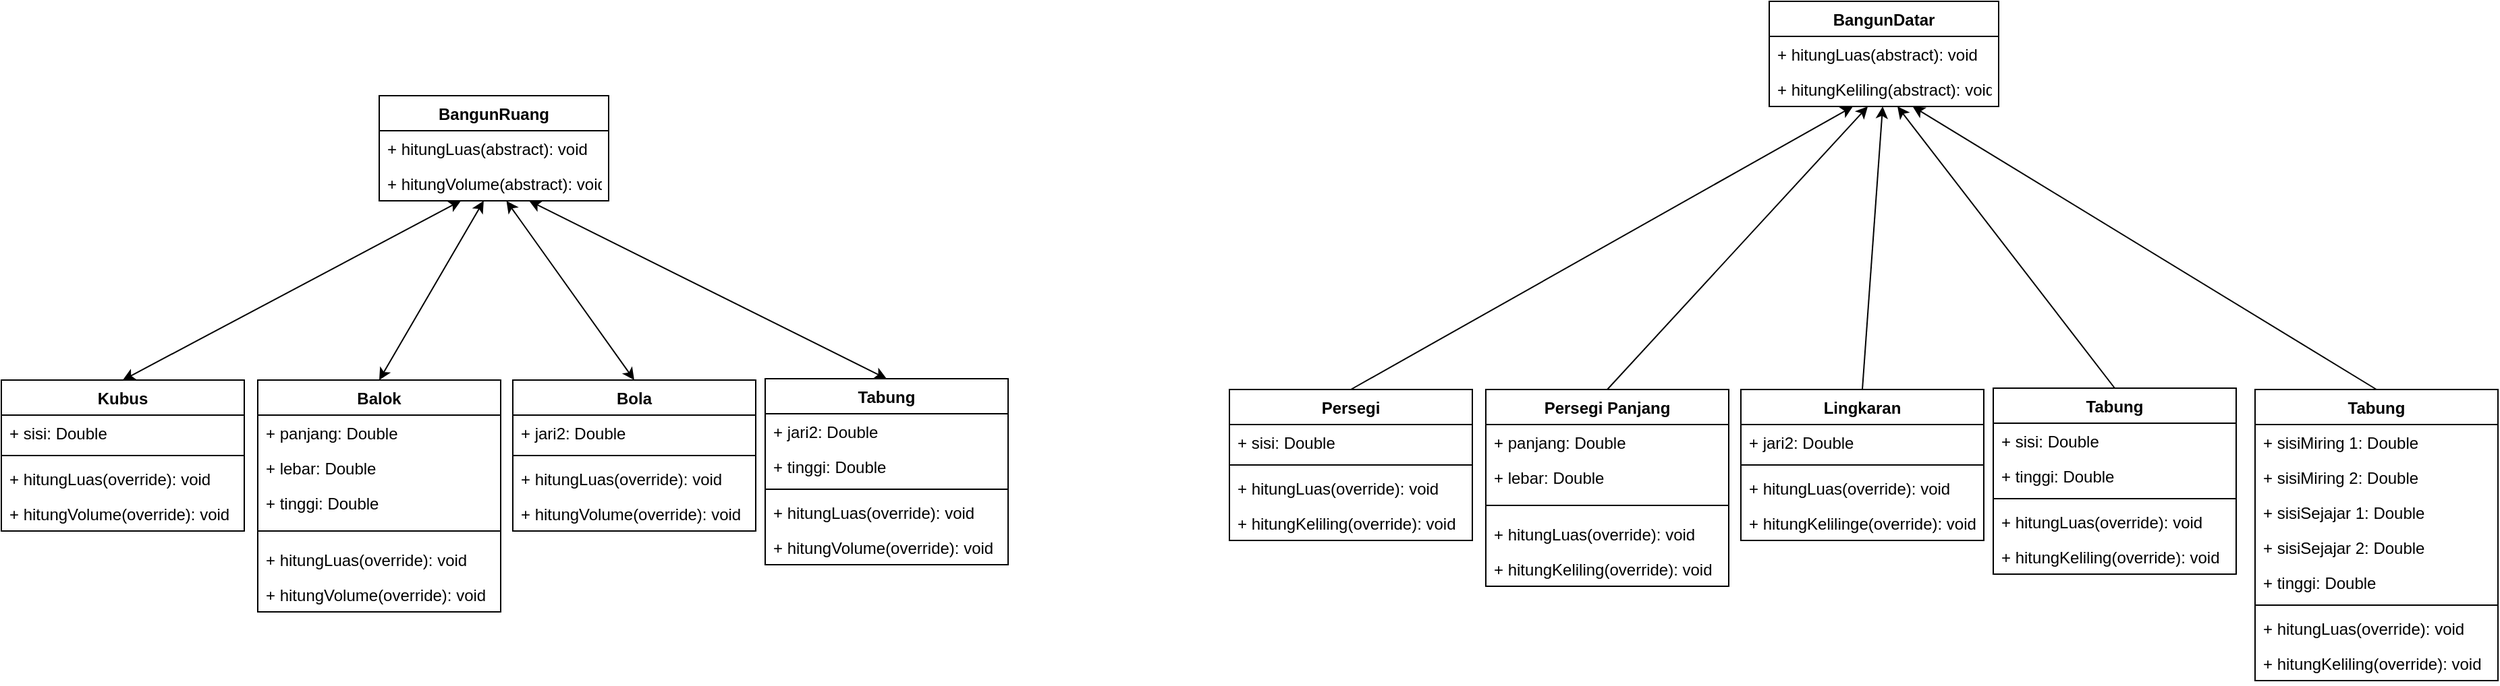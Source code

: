 <mxfile version="20.6.2" type="device"><diagram id="4y7xOIXiX_H9jTK7LB7t" name="Halaman-1"><mxGraphModel dx="3793" dy="1374" grid="1" gridSize="10" guides="1" tooltips="1" connect="1" arrows="1" fold="1" page="1" pageScale="1" pageWidth="827" pageHeight="1169" math="0" shadow="0"><root><mxCell id="0"/><mxCell id="1" parent="0"/><mxCell id="mXxxIzBLbZzkYNb1fN9r-1" value="BangunRuang" style="swimlane;fontStyle=1;align=center;verticalAlign=top;childLayout=stackLayout;horizontal=1;startSize=26;horizontalStack=0;resizeParent=1;resizeParentMax=0;resizeLast=0;collapsible=1;marginBottom=0;" vertex="1" parent="1"><mxGeometry x="-90" y="150" width="170" height="78" as="geometry"/></mxCell><mxCell id="mXxxIzBLbZzkYNb1fN9r-4" value="+ hitungLuas(abstract): void" style="text;strokeColor=none;fillColor=none;align=left;verticalAlign=top;spacingLeft=4;spacingRight=4;overflow=hidden;rotatable=0;points=[[0,0.5],[1,0.5]];portConstraint=eastwest;" vertex="1" parent="mXxxIzBLbZzkYNb1fN9r-1"><mxGeometry y="26" width="170" height="26" as="geometry"/></mxCell><mxCell id="mXxxIzBLbZzkYNb1fN9r-5" value="+ hitungVolume(abstract): void" style="text;strokeColor=none;fillColor=none;align=left;verticalAlign=top;spacingLeft=4;spacingRight=4;overflow=hidden;rotatable=0;points=[[0,0.5],[1,0.5]];portConstraint=eastwest;" vertex="1" parent="mXxxIzBLbZzkYNb1fN9r-1"><mxGeometry y="52" width="170" height="26" as="geometry"/></mxCell><mxCell id="mXxxIzBLbZzkYNb1fN9r-6" value="BangunDatar" style="swimlane;fontStyle=1;align=center;verticalAlign=top;childLayout=stackLayout;horizontal=1;startSize=26;horizontalStack=0;resizeParent=1;resizeParentMax=0;resizeLast=0;collapsible=1;marginBottom=0;" vertex="1" parent="1"><mxGeometry x="940" y="80" width="170" height="78" as="geometry"/></mxCell><mxCell id="mXxxIzBLbZzkYNb1fN9r-7" value="+ hitungLuas(abstract): void" style="text;strokeColor=none;fillColor=none;align=left;verticalAlign=top;spacingLeft=4;spacingRight=4;overflow=hidden;rotatable=0;points=[[0,0.5],[1,0.5]];portConstraint=eastwest;" vertex="1" parent="mXxxIzBLbZzkYNb1fN9r-6"><mxGeometry y="26" width="170" height="26" as="geometry"/></mxCell><mxCell id="mXxxIzBLbZzkYNb1fN9r-8" value="+ hitungKeliling(abstract): void" style="text;strokeColor=none;fillColor=none;align=left;verticalAlign=top;spacingLeft=4;spacingRight=4;overflow=hidden;rotatable=0;points=[[0,0.5],[1,0.5]];portConstraint=eastwest;" vertex="1" parent="mXxxIzBLbZzkYNb1fN9r-6"><mxGeometry y="52" width="170" height="26" as="geometry"/></mxCell><mxCell id="mXxxIzBLbZzkYNb1fN9r-12" value="Kubus" style="swimlane;fontStyle=1;align=center;verticalAlign=top;childLayout=stackLayout;horizontal=1;startSize=26;horizontalStack=0;resizeParent=1;resizeParentMax=0;resizeLast=0;collapsible=1;marginBottom=0;" vertex="1" parent="1"><mxGeometry x="-370" y="361" width="180" height="112" as="geometry"/></mxCell><mxCell id="mXxxIzBLbZzkYNb1fN9r-13" value="+ sisi: Double" style="text;strokeColor=none;fillColor=none;align=left;verticalAlign=top;spacingLeft=4;spacingRight=4;overflow=hidden;rotatable=0;points=[[0,0.5],[1,0.5]];portConstraint=eastwest;" vertex="1" parent="mXxxIzBLbZzkYNb1fN9r-12"><mxGeometry y="26" width="180" height="26" as="geometry"/></mxCell><mxCell id="mXxxIzBLbZzkYNb1fN9r-14" value="" style="line;strokeWidth=1;fillColor=none;align=left;verticalAlign=middle;spacingTop=-1;spacingLeft=3;spacingRight=3;rotatable=0;labelPosition=right;points=[];portConstraint=eastwest;strokeColor=inherit;" vertex="1" parent="mXxxIzBLbZzkYNb1fN9r-12"><mxGeometry y="52" width="180" height="8" as="geometry"/></mxCell><mxCell id="mXxxIzBLbZzkYNb1fN9r-16" value="+ hitungLuas(override): void" style="text;strokeColor=none;fillColor=none;align=left;verticalAlign=top;spacingLeft=4;spacingRight=4;overflow=hidden;rotatable=0;points=[[0,0.5],[1,0.5]];portConstraint=eastwest;" vertex="1" parent="mXxxIzBLbZzkYNb1fN9r-12"><mxGeometry y="60" width="180" height="26" as="geometry"/></mxCell><mxCell id="mXxxIzBLbZzkYNb1fN9r-17" value="+ hitungVolume(override): void" style="text;strokeColor=none;fillColor=none;align=left;verticalAlign=top;spacingLeft=4;spacingRight=4;overflow=hidden;rotatable=0;points=[[0,0.5],[1,0.5]];portConstraint=eastwest;" vertex="1" parent="mXxxIzBLbZzkYNb1fN9r-12"><mxGeometry y="86" width="180" height="26" as="geometry"/></mxCell><mxCell id="mXxxIzBLbZzkYNb1fN9r-18" value="Balok" style="swimlane;fontStyle=1;align=center;verticalAlign=top;childLayout=stackLayout;horizontal=1;startSize=26;horizontalStack=0;resizeParent=1;resizeParentMax=0;resizeLast=0;collapsible=1;marginBottom=0;" vertex="1" parent="1"><mxGeometry x="-180" y="361" width="180" height="172" as="geometry"/></mxCell><mxCell id="mXxxIzBLbZzkYNb1fN9r-19" value="+ panjang: Double" style="text;strokeColor=none;fillColor=none;align=left;verticalAlign=top;spacingLeft=4;spacingRight=4;overflow=hidden;rotatable=0;points=[[0,0.5],[1,0.5]];portConstraint=eastwest;" vertex="1" parent="mXxxIzBLbZzkYNb1fN9r-18"><mxGeometry y="26" width="180" height="26" as="geometry"/></mxCell><mxCell id="mXxxIzBLbZzkYNb1fN9r-23" value="+ lebar: Double" style="text;strokeColor=none;fillColor=none;align=left;verticalAlign=top;spacingLeft=4;spacingRight=4;overflow=hidden;rotatable=0;points=[[0,0.5],[1,0.5]];portConstraint=eastwest;" vertex="1" parent="mXxxIzBLbZzkYNb1fN9r-18"><mxGeometry y="52" width="180" height="26" as="geometry"/></mxCell><mxCell id="mXxxIzBLbZzkYNb1fN9r-24" value="+ tinggi: Double" style="text;strokeColor=none;fillColor=none;align=left;verticalAlign=top;spacingLeft=4;spacingRight=4;overflow=hidden;rotatable=0;points=[[0,0.5],[1,0.5]];portConstraint=eastwest;" vertex="1" parent="mXxxIzBLbZzkYNb1fN9r-18"><mxGeometry y="78" width="180" height="26" as="geometry"/></mxCell><mxCell id="mXxxIzBLbZzkYNb1fN9r-20" value="" style="line;strokeWidth=1;fillColor=none;align=left;verticalAlign=middle;spacingTop=-1;spacingLeft=3;spacingRight=3;rotatable=0;labelPosition=right;points=[];portConstraint=eastwest;strokeColor=inherit;" vertex="1" parent="mXxxIzBLbZzkYNb1fN9r-18"><mxGeometry y="104" width="180" height="16" as="geometry"/></mxCell><mxCell id="mXxxIzBLbZzkYNb1fN9r-21" value="+ hitungLuas(override): void" style="text;strokeColor=none;fillColor=none;align=left;verticalAlign=top;spacingLeft=4;spacingRight=4;overflow=hidden;rotatable=0;points=[[0,0.5],[1,0.5]];portConstraint=eastwest;" vertex="1" parent="mXxxIzBLbZzkYNb1fN9r-18"><mxGeometry y="120" width="180" height="26" as="geometry"/></mxCell><mxCell id="mXxxIzBLbZzkYNb1fN9r-22" value="+ hitungVolume(override): void" style="text;strokeColor=none;fillColor=none;align=left;verticalAlign=top;spacingLeft=4;spacingRight=4;overflow=hidden;rotatable=0;points=[[0,0.5],[1,0.5]];portConstraint=eastwest;" vertex="1" parent="mXxxIzBLbZzkYNb1fN9r-18"><mxGeometry y="146" width="180" height="26" as="geometry"/></mxCell><mxCell id="mXxxIzBLbZzkYNb1fN9r-25" value="Tabung" style="swimlane;fontStyle=1;align=center;verticalAlign=top;childLayout=stackLayout;horizontal=1;startSize=26;horizontalStack=0;resizeParent=1;resizeParentMax=0;resizeLast=0;collapsible=1;marginBottom=0;" vertex="1" parent="1"><mxGeometry x="196" y="360" width="180" height="138" as="geometry"/></mxCell><mxCell id="mXxxIzBLbZzkYNb1fN9r-26" value="+ jari2: Double" style="text;strokeColor=none;fillColor=none;align=left;verticalAlign=top;spacingLeft=4;spacingRight=4;overflow=hidden;rotatable=0;points=[[0,0.5],[1,0.5]];portConstraint=eastwest;" vertex="1" parent="mXxxIzBLbZzkYNb1fN9r-25"><mxGeometry y="26" width="180" height="26" as="geometry"/></mxCell><mxCell id="mXxxIzBLbZzkYNb1fN9r-30" value="+ tinggi: Double" style="text;strokeColor=none;fillColor=none;align=left;verticalAlign=top;spacingLeft=4;spacingRight=4;overflow=hidden;rotatable=0;points=[[0,0.5],[1,0.5]];portConstraint=eastwest;" vertex="1" parent="mXxxIzBLbZzkYNb1fN9r-25"><mxGeometry y="52" width="180" height="26" as="geometry"/></mxCell><mxCell id="mXxxIzBLbZzkYNb1fN9r-27" value="" style="line;strokeWidth=1;fillColor=none;align=left;verticalAlign=middle;spacingTop=-1;spacingLeft=3;spacingRight=3;rotatable=0;labelPosition=right;points=[];portConstraint=eastwest;strokeColor=inherit;" vertex="1" parent="mXxxIzBLbZzkYNb1fN9r-25"><mxGeometry y="78" width="180" height="8" as="geometry"/></mxCell><mxCell id="mXxxIzBLbZzkYNb1fN9r-28" value="+ hitungLuas(override): void" style="text;strokeColor=none;fillColor=none;align=left;verticalAlign=top;spacingLeft=4;spacingRight=4;overflow=hidden;rotatable=0;points=[[0,0.5],[1,0.5]];portConstraint=eastwest;" vertex="1" parent="mXxxIzBLbZzkYNb1fN9r-25"><mxGeometry y="86" width="180" height="26" as="geometry"/></mxCell><mxCell id="mXxxIzBLbZzkYNb1fN9r-29" value="+ hitungVolume(override): void" style="text;strokeColor=none;fillColor=none;align=left;verticalAlign=top;spacingLeft=4;spacingRight=4;overflow=hidden;rotatable=0;points=[[0,0.5],[1,0.5]];portConstraint=eastwest;" vertex="1" parent="mXxxIzBLbZzkYNb1fN9r-25"><mxGeometry y="112" width="180" height="26" as="geometry"/></mxCell><mxCell id="mXxxIzBLbZzkYNb1fN9r-32" value="Bola" style="swimlane;fontStyle=1;align=center;verticalAlign=top;childLayout=stackLayout;horizontal=1;startSize=26;horizontalStack=0;resizeParent=1;resizeParentMax=0;resizeLast=0;collapsible=1;marginBottom=0;" vertex="1" parent="1"><mxGeometry x="9" y="361" width="180" height="112" as="geometry"/></mxCell><mxCell id="mXxxIzBLbZzkYNb1fN9r-33" value="+ jari2: Double" style="text;strokeColor=none;fillColor=none;align=left;verticalAlign=top;spacingLeft=4;spacingRight=4;overflow=hidden;rotatable=0;points=[[0,0.5],[1,0.5]];portConstraint=eastwest;" vertex="1" parent="mXxxIzBLbZzkYNb1fN9r-32"><mxGeometry y="26" width="180" height="26" as="geometry"/></mxCell><mxCell id="mXxxIzBLbZzkYNb1fN9r-34" value="" style="line;strokeWidth=1;fillColor=none;align=left;verticalAlign=middle;spacingTop=-1;spacingLeft=3;spacingRight=3;rotatable=0;labelPosition=right;points=[];portConstraint=eastwest;strokeColor=inherit;" vertex="1" parent="mXxxIzBLbZzkYNb1fN9r-32"><mxGeometry y="52" width="180" height="8" as="geometry"/></mxCell><mxCell id="mXxxIzBLbZzkYNb1fN9r-35" value="+ hitungLuas(override): void" style="text;strokeColor=none;fillColor=none;align=left;verticalAlign=top;spacingLeft=4;spacingRight=4;overflow=hidden;rotatable=0;points=[[0,0.5],[1,0.5]];portConstraint=eastwest;" vertex="1" parent="mXxxIzBLbZzkYNb1fN9r-32"><mxGeometry y="60" width="180" height="26" as="geometry"/></mxCell><mxCell id="mXxxIzBLbZzkYNb1fN9r-36" value="+ hitungVolume(override): void" style="text;strokeColor=none;fillColor=none;align=left;verticalAlign=top;spacingLeft=4;spacingRight=4;overflow=hidden;rotatable=0;points=[[0,0.5],[1,0.5]];portConstraint=eastwest;" vertex="1" parent="mXxxIzBLbZzkYNb1fN9r-32"><mxGeometry y="86" width="180" height="26" as="geometry"/></mxCell><mxCell id="mXxxIzBLbZzkYNb1fN9r-37" value="Persegi" style="swimlane;fontStyle=1;align=center;verticalAlign=top;childLayout=stackLayout;horizontal=1;startSize=26;horizontalStack=0;resizeParent=1;resizeParentMax=0;resizeLast=0;collapsible=1;marginBottom=0;" vertex="1" parent="1"><mxGeometry x="540" y="368" width="180" height="112" as="geometry"/></mxCell><mxCell id="mXxxIzBLbZzkYNb1fN9r-38" value="+ sisi: Double" style="text;strokeColor=none;fillColor=none;align=left;verticalAlign=top;spacingLeft=4;spacingRight=4;overflow=hidden;rotatable=0;points=[[0,0.5],[1,0.5]];portConstraint=eastwest;" vertex="1" parent="mXxxIzBLbZzkYNb1fN9r-37"><mxGeometry y="26" width="180" height="26" as="geometry"/></mxCell><mxCell id="mXxxIzBLbZzkYNb1fN9r-39" value="" style="line;strokeWidth=1;fillColor=none;align=left;verticalAlign=middle;spacingTop=-1;spacingLeft=3;spacingRight=3;rotatable=0;labelPosition=right;points=[];portConstraint=eastwest;strokeColor=inherit;" vertex="1" parent="mXxxIzBLbZzkYNb1fN9r-37"><mxGeometry y="52" width="180" height="8" as="geometry"/></mxCell><mxCell id="mXxxIzBLbZzkYNb1fN9r-40" value="+ hitungLuas(override): void" style="text;strokeColor=none;fillColor=none;align=left;verticalAlign=top;spacingLeft=4;spacingRight=4;overflow=hidden;rotatable=0;points=[[0,0.5],[1,0.5]];portConstraint=eastwest;" vertex="1" parent="mXxxIzBLbZzkYNb1fN9r-37"><mxGeometry y="60" width="180" height="26" as="geometry"/></mxCell><mxCell id="mXxxIzBLbZzkYNb1fN9r-41" value="+ hitungKeliling(override): void" style="text;strokeColor=none;fillColor=none;align=left;verticalAlign=top;spacingLeft=4;spacingRight=4;overflow=hidden;rotatable=0;points=[[0,0.5],[1,0.5]];portConstraint=eastwest;" vertex="1" parent="mXxxIzBLbZzkYNb1fN9r-37"><mxGeometry y="86" width="180" height="26" as="geometry"/></mxCell><mxCell id="mXxxIzBLbZzkYNb1fN9r-42" value="Persegi Panjang" style="swimlane;fontStyle=1;align=center;verticalAlign=top;childLayout=stackLayout;horizontal=1;startSize=26;horizontalStack=0;resizeParent=1;resizeParentMax=0;resizeLast=0;collapsible=1;marginBottom=0;" vertex="1" parent="1"><mxGeometry x="730" y="368" width="180" height="146" as="geometry"/></mxCell><mxCell id="mXxxIzBLbZzkYNb1fN9r-43" value="+ panjang: Double" style="text;strokeColor=none;fillColor=none;align=left;verticalAlign=top;spacingLeft=4;spacingRight=4;overflow=hidden;rotatable=0;points=[[0,0.5],[1,0.5]];portConstraint=eastwest;" vertex="1" parent="mXxxIzBLbZzkYNb1fN9r-42"><mxGeometry y="26" width="180" height="26" as="geometry"/></mxCell><mxCell id="mXxxIzBLbZzkYNb1fN9r-44" value="+ lebar: Double" style="text;strokeColor=none;fillColor=none;align=left;verticalAlign=top;spacingLeft=4;spacingRight=4;overflow=hidden;rotatable=0;points=[[0,0.5],[1,0.5]];portConstraint=eastwest;" vertex="1" parent="mXxxIzBLbZzkYNb1fN9r-42"><mxGeometry y="52" width="180" height="26" as="geometry"/></mxCell><mxCell id="mXxxIzBLbZzkYNb1fN9r-46" value="" style="line;strokeWidth=1;fillColor=none;align=left;verticalAlign=middle;spacingTop=-1;spacingLeft=3;spacingRight=3;rotatable=0;labelPosition=right;points=[];portConstraint=eastwest;strokeColor=inherit;" vertex="1" parent="mXxxIzBLbZzkYNb1fN9r-42"><mxGeometry y="78" width="180" height="16" as="geometry"/></mxCell><mxCell id="mXxxIzBLbZzkYNb1fN9r-47" value="+ hitungLuas(override): void" style="text;strokeColor=none;fillColor=none;align=left;verticalAlign=top;spacingLeft=4;spacingRight=4;overflow=hidden;rotatable=0;points=[[0,0.5],[1,0.5]];portConstraint=eastwest;" vertex="1" parent="mXxxIzBLbZzkYNb1fN9r-42"><mxGeometry y="94" width="180" height="26" as="geometry"/></mxCell><mxCell id="mXxxIzBLbZzkYNb1fN9r-48" value="+ hitungKeliling(override): void" style="text;strokeColor=none;fillColor=none;align=left;verticalAlign=top;spacingLeft=4;spacingRight=4;overflow=hidden;rotatable=0;points=[[0,0.5],[1,0.5]];portConstraint=eastwest;" vertex="1" parent="mXxxIzBLbZzkYNb1fN9r-42"><mxGeometry y="120" width="180" height="26" as="geometry"/></mxCell><mxCell id="mXxxIzBLbZzkYNb1fN9r-49" value="Tabung" style="swimlane;fontStyle=1;align=center;verticalAlign=top;childLayout=stackLayout;horizontal=1;startSize=26;horizontalStack=0;resizeParent=1;resizeParentMax=0;resizeLast=0;collapsible=1;marginBottom=0;" vertex="1" parent="1"><mxGeometry x="1106" y="367" width="180" height="138" as="geometry"/></mxCell><mxCell id="mXxxIzBLbZzkYNb1fN9r-50" value="+ sisi: Double" style="text;strokeColor=none;fillColor=none;align=left;verticalAlign=top;spacingLeft=4;spacingRight=4;overflow=hidden;rotatable=0;points=[[0,0.5],[1,0.5]];portConstraint=eastwest;" vertex="1" parent="mXxxIzBLbZzkYNb1fN9r-49"><mxGeometry y="26" width="180" height="26" as="geometry"/></mxCell><mxCell id="mXxxIzBLbZzkYNb1fN9r-51" value="+ tinggi: Double" style="text;strokeColor=none;fillColor=none;align=left;verticalAlign=top;spacingLeft=4;spacingRight=4;overflow=hidden;rotatable=0;points=[[0,0.5],[1,0.5]];portConstraint=eastwest;" vertex="1" parent="mXxxIzBLbZzkYNb1fN9r-49"><mxGeometry y="52" width="180" height="26" as="geometry"/></mxCell><mxCell id="mXxxIzBLbZzkYNb1fN9r-52" value="" style="line;strokeWidth=1;fillColor=none;align=left;verticalAlign=middle;spacingTop=-1;spacingLeft=3;spacingRight=3;rotatable=0;labelPosition=right;points=[];portConstraint=eastwest;strokeColor=inherit;" vertex="1" parent="mXxxIzBLbZzkYNb1fN9r-49"><mxGeometry y="78" width="180" height="8" as="geometry"/></mxCell><mxCell id="mXxxIzBLbZzkYNb1fN9r-53" value="+ hitungLuas(override): void" style="text;strokeColor=none;fillColor=none;align=left;verticalAlign=top;spacingLeft=4;spacingRight=4;overflow=hidden;rotatable=0;points=[[0,0.5],[1,0.5]];portConstraint=eastwest;" vertex="1" parent="mXxxIzBLbZzkYNb1fN9r-49"><mxGeometry y="86" width="180" height="26" as="geometry"/></mxCell><mxCell id="mXxxIzBLbZzkYNb1fN9r-54" value="+ hitungKeliling(override): void" style="text;strokeColor=none;fillColor=none;align=left;verticalAlign=top;spacingLeft=4;spacingRight=4;overflow=hidden;rotatable=0;points=[[0,0.5],[1,0.5]];portConstraint=eastwest;" vertex="1" parent="mXxxIzBLbZzkYNb1fN9r-49"><mxGeometry y="112" width="180" height="26" as="geometry"/></mxCell><mxCell id="mXxxIzBLbZzkYNb1fN9r-55" value="Lingkaran" style="swimlane;fontStyle=1;align=center;verticalAlign=top;childLayout=stackLayout;horizontal=1;startSize=26;horizontalStack=0;resizeParent=1;resizeParentMax=0;resizeLast=0;collapsible=1;marginBottom=0;" vertex="1" parent="1"><mxGeometry x="919" y="368" width="180" height="112" as="geometry"/></mxCell><mxCell id="mXxxIzBLbZzkYNb1fN9r-56" value="+ jari2: Double" style="text;strokeColor=none;fillColor=none;align=left;verticalAlign=top;spacingLeft=4;spacingRight=4;overflow=hidden;rotatable=0;points=[[0,0.5],[1,0.5]];portConstraint=eastwest;" vertex="1" parent="mXxxIzBLbZzkYNb1fN9r-55"><mxGeometry y="26" width="180" height="26" as="geometry"/></mxCell><mxCell id="mXxxIzBLbZzkYNb1fN9r-57" value="" style="line;strokeWidth=1;fillColor=none;align=left;verticalAlign=middle;spacingTop=-1;spacingLeft=3;spacingRight=3;rotatable=0;labelPosition=right;points=[];portConstraint=eastwest;strokeColor=inherit;" vertex="1" parent="mXxxIzBLbZzkYNb1fN9r-55"><mxGeometry y="52" width="180" height="8" as="geometry"/></mxCell><mxCell id="mXxxIzBLbZzkYNb1fN9r-58" value="+ hitungLuas(override): void" style="text;strokeColor=none;fillColor=none;align=left;verticalAlign=top;spacingLeft=4;spacingRight=4;overflow=hidden;rotatable=0;points=[[0,0.5],[1,0.5]];portConstraint=eastwest;" vertex="1" parent="mXxxIzBLbZzkYNb1fN9r-55"><mxGeometry y="60" width="180" height="26" as="geometry"/></mxCell><mxCell id="mXxxIzBLbZzkYNb1fN9r-59" value="+ hitungKelilinge(override): void" style="text;strokeColor=none;fillColor=none;align=left;verticalAlign=top;spacingLeft=4;spacingRight=4;overflow=hidden;rotatable=0;points=[[0,0.5],[1,0.5]];portConstraint=eastwest;" vertex="1" parent="mXxxIzBLbZzkYNb1fN9r-55"><mxGeometry y="86" width="180" height="26" as="geometry"/></mxCell><mxCell id="mXxxIzBLbZzkYNb1fN9r-60" value="Tabung" style="swimlane;fontStyle=1;align=center;verticalAlign=top;childLayout=stackLayout;horizontal=1;startSize=26;horizontalStack=0;resizeParent=1;resizeParentMax=0;resizeLast=0;collapsible=1;marginBottom=0;" vertex="1" parent="1"><mxGeometry x="1300" y="368" width="180" height="216" as="geometry"/></mxCell><mxCell id="mXxxIzBLbZzkYNb1fN9r-61" value="+ sisiMiring 1: Double" style="text;strokeColor=none;fillColor=none;align=left;verticalAlign=top;spacingLeft=4;spacingRight=4;overflow=hidden;rotatable=0;points=[[0,0.5],[1,0.5]];portConstraint=eastwest;" vertex="1" parent="mXxxIzBLbZzkYNb1fN9r-60"><mxGeometry y="26" width="180" height="26" as="geometry"/></mxCell><mxCell id="mXxxIzBLbZzkYNb1fN9r-66" value="+ sisiMiring 2: Double" style="text;strokeColor=none;fillColor=none;align=left;verticalAlign=top;spacingLeft=4;spacingRight=4;overflow=hidden;rotatable=0;points=[[0,0.5],[1,0.5]];portConstraint=eastwest;" vertex="1" parent="mXxxIzBLbZzkYNb1fN9r-60"><mxGeometry y="52" width="180" height="26" as="geometry"/></mxCell><mxCell id="mXxxIzBLbZzkYNb1fN9r-67" value="+ sisiSejajar 1: Double" style="text;strokeColor=none;fillColor=none;align=left;verticalAlign=top;spacingLeft=4;spacingRight=4;overflow=hidden;rotatable=0;points=[[0,0.5],[1,0.5]];portConstraint=eastwest;" vertex="1" parent="mXxxIzBLbZzkYNb1fN9r-60"><mxGeometry y="78" width="180" height="26" as="geometry"/></mxCell><mxCell id="mXxxIzBLbZzkYNb1fN9r-68" value="+ sisiSejajar 2: Double" style="text;strokeColor=none;fillColor=none;align=left;verticalAlign=top;spacingLeft=4;spacingRight=4;overflow=hidden;rotatable=0;points=[[0,0.5],[1,0.5]];portConstraint=eastwest;" vertex="1" parent="mXxxIzBLbZzkYNb1fN9r-60"><mxGeometry y="104" width="180" height="26" as="geometry"/></mxCell><mxCell id="mXxxIzBLbZzkYNb1fN9r-62" value="+ tinggi: Double" style="text;strokeColor=none;fillColor=none;align=left;verticalAlign=top;spacingLeft=4;spacingRight=4;overflow=hidden;rotatable=0;points=[[0,0.5],[1,0.5]];portConstraint=eastwest;" vertex="1" parent="mXxxIzBLbZzkYNb1fN9r-60"><mxGeometry y="130" width="180" height="26" as="geometry"/></mxCell><mxCell id="mXxxIzBLbZzkYNb1fN9r-63" value="" style="line;strokeWidth=1;fillColor=none;align=left;verticalAlign=middle;spacingTop=-1;spacingLeft=3;spacingRight=3;rotatable=0;labelPosition=right;points=[];portConstraint=eastwest;strokeColor=inherit;" vertex="1" parent="mXxxIzBLbZzkYNb1fN9r-60"><mxGeometry y="156" width="180" height="8" as="geometry"/></mxCell><mxCell id="mXxxIzBLbZzkYNb1fN9r-64" value="+ hitungLuas(override): void" style="text;strokeColor=none;fillColor=none;align=left;verticalAlign=top;spacingLeft=4;spacingRight=4;overflow=hidden;rotatable=0;points=[[0,0.5],[1,0.5]];portConstraint=eastwest;" vertex="1" parent="mXxxIzBLbZzkYNb1fN9r-60"><mxGeometry y="164" width="180" height="26" as="geometry"/></mxCell><mxCell id="mXxxIzBLbZzkYNb1fN9r-65" value="+ hitungKeliling(override): void" style="text;strokeColor=none;fillColor=none;align=left;verticalAlign=top;spacingLeft=4;spacingRight=4;overflow=hidden;rotatable=0;points=[[0,0.5],[1,0.5]];portConstraint=eastwest;" vertex="1" parent="mXxxIzBLbZzkYNb1fN9r-60"><mxGeometry y="190" width="180" height="26" as="geometry"/></mxCell><mxCell id="mXxxIzBLbZzkYNb1fN9r-70" value="" style="endArrow=classic;html=1;rounded=0;exitX=0.5;exitY=0;exitDx=0;exitDy=0;" edge="1" parent="1" source="mXxxIzBLbZzkYNb1fN9r-37" target="mXxxIzBLbZzkYNb1fN9r-8"><mxGeometry width="50" height="50" relative="1" as="geometry"><mxPoint x="530" y="300" as="sourcePoint"/><mxPoint x="380" y="300" as="targetPoint"/></mxGeometry></mxCell><mxCell id="mXxxIzBLbZzkYNb1fN9r-71" value="" style="endArrow=classic;html=1;rounded=0;exitX=0.5;exitY=0;exitDx=0;exitDy=0;" edge="1" parent="1" source="mXxxIzBLbZzkYNb1fN9r-42" target="mXxxIzBLbZzkYNb1fN9r-8"><mxGeometry width="50" height="50" relative="1" as="geometry"><mxPoint x="640" y="378" as="sourcePoint"/><mxPoint x="1011.973" y="168.0" as="targetPoint"/></mxGeometry></mxCell><mxCell id="mXxxIzBLbZzkYNb1fN9r-72" value="" style="endArrow=classic;html=1;rounded=0;exitX=0.5;exitY=0;exitDx=0;exitDy=0;" edge="1" parent="1" source="mXxxIzBLbZzkYNb1fN9r-55" target="mXxxIzBLbZzkYNb1fN9r-8"><mxGeometry width="50" height="50" relative="1" as="geometry"><mxPoint x="830" y="378" as="sourcePoint"/><mxPoint x="1023.049" y="168.0" as="targetPoint"/></mxGeometry></mxCell><mxCell id="mXxxIzBLbZzkYNb1fN9r-73" value="" style="endArrow=classic;html=1;rounded=0;exitX=0.5;exitY=0;exitDx=0;exitDy=0;" edge="1" parent="1" source="mXxxIzBLbZzkYNb1fN9r-49" target="mXxxIzBLbZzkYNb1fN9r-8"><mxGeometry width="50" height="50" relative="1" as="geometry"><mxPoint x="1019" y="378" as="sourcePoint"/><mxPoint x="1034.067" y="168.0" as="targetPoint"/></mxGeometry></mxCell><mxCell id="mXxxIzBLbZzkYNb1fN9r-74" value="" style="endArrow=classic;html=1;rounded=0;exitX=0.5;exitY=0;exitDx=0;exitDy=0;" edge="1" parent="1" source="mXxxIzBLbZzkYNb1fN9r-60" target="mXxxIzBLbZzkYNb1fN9r-8"><mxGeometry width="50" height="50" relative="1" as="geometry"><mxPoint x="1206" y="377.0" as="sourcePoint"/><mxPoint x="1045.014" y="168.0" as="targetPoint"/></mxGeometry></mxCell><mxCell id="mXxxIzBLbZzkYNb1fN9r-75" value="" style="endArrow=classic;startArrow=classic;html=1;rounded=0;exitX=0.5;exitY=0;exitDx=0;exitDy=0;" edge="1" parent="1" source="mXxxIzBLbZzkYNb1fN9r-25" target="mXxxIzBLbZzkYNb1fN9r-5"><mxGeometry width="50" height="50" relative="1" as="geometry"><mxPoint x="330" y="350" as="sourcePoint"/><mxPoint x="380" y="300" as="targetPoint"/></mxGeometry></mxCell><mxCell id="mXxxIzBLbZzkYNb1fN9r-76" value="" style="endArrow=classic;startArrow=classic;html=1;rounded=0;exitX=0.5;exitY=0;exitDx=0;exitDy=0;" edge="1" parent="1" source="mXxxIzBLbZzkYNb1fN9r-32" target="mXxxIzBLbZzkYNb1fN9r-5"><mxGeometry width="50" height="50" relative="1" as="geometry"><mxPoint x="296" y="370" as="sourcePoint"/><mxPoint x="31.09" y="238" as="targetPoint"/></mxGeometry></mxCell><mxCell id="mXxxIzBLbZzkYNb1fN9r-77" value="" style="endArrow=classic;startArrow=classic;html=1;rounded=0;exitX=0.5;exitY=0;exitDx=0;exitDy=0;" edge="1" parent="1" source="mXxxIzBLbZzkYNb1fN9r-18" target="mXxxIzBLbZzkYNb1fN9r-5"><mxGeometry width="50" height="50" relative="1" as="geometry"><mxPoint x="109.0" y="371" as="sourcePoint"/><mxPoint x="14.26" y="238" as="targetPoint"/></mxGeometry></mxCell><mxCell id="mXxxIzBLbZzkYNb1fN9r-78" value="" style="endArrow=classic;startArrow=classic;html=1;rounded=0;exitX=0.5;exitY=0;exitDx=0;exitDy=0;" edge="1" parent="1" source="mXxxIzBLbZzkYNb1fN9r-12" target="mXxxIzBLbZzkYNb1fN9r-5"><mxGeometry width="50" height="50" relative="1" as="geometry"><mxPoint x="-80" y="371" as="sourcePoint"/><mxPoint x="-2.568" y="238" as="targetPoint"/></mxGeometry></mxCell></root></mxGraphModel></diagram></mxfile>